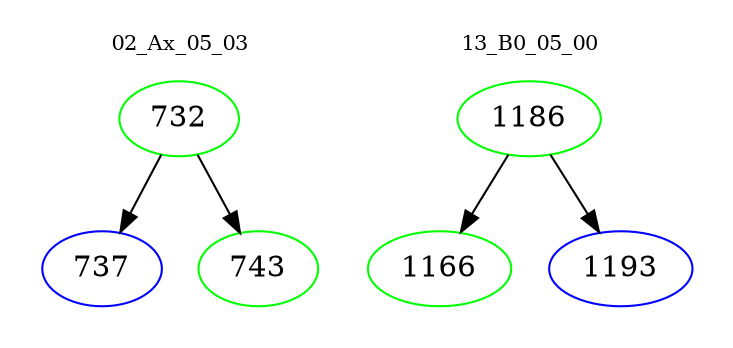 digraph{
subgraph cluster_0 {
color = white
label = "02_Ax_05_03";
fontsize=10;
T0_732 [label="732", color="green"]
T0_732 -> T0_737 [color="black"]
T0_737 [label="737", color="blue"]
T0_732 -> T0_743 [color="black"]
T0_743 [label="743", color="green"]
}
subgraph cluster_1 {
color = white
label = "13_B0_05_00";
fontsize=10;
T1_1186 [label="1186", color="green"]
T1_1186 -> T1_1166 [color="black"]
T1_1166 [label="1166", color="green"]
T1_1186 -> T1_1193 [color="black"]
T1_1193 [label="1193", color="blue"]
}
}
